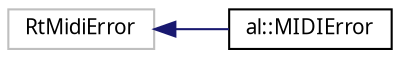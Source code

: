 digraph "Graphical Class Hierarchy"
{
 // LATEX_PDF_SIZE
  bgcolor="transparent";
  edge [fontname="FreeSans.ttf",fontsize="10",labelfontname="FreeSans.ttf",labelfontsize="10"];
  node [fontname="FreeSans.ttf",fontsize="10",shape=record];
  rankdir="LR";
  Node106 [label="RtMidiError",height=0.2,width=0.4,color="grey75",tooltip=" "];
  Node106 -> Node0 [dir="back",color="midnightblue",fontsize="10",style="solid",fontname="FreeSans.ttf"];
  Node0 [label="al::MIDIError",height=0.2,width=0.4,color="black",URL="$classal_1_1_m_i_d_i_error.html",tooltip=" "];
}
